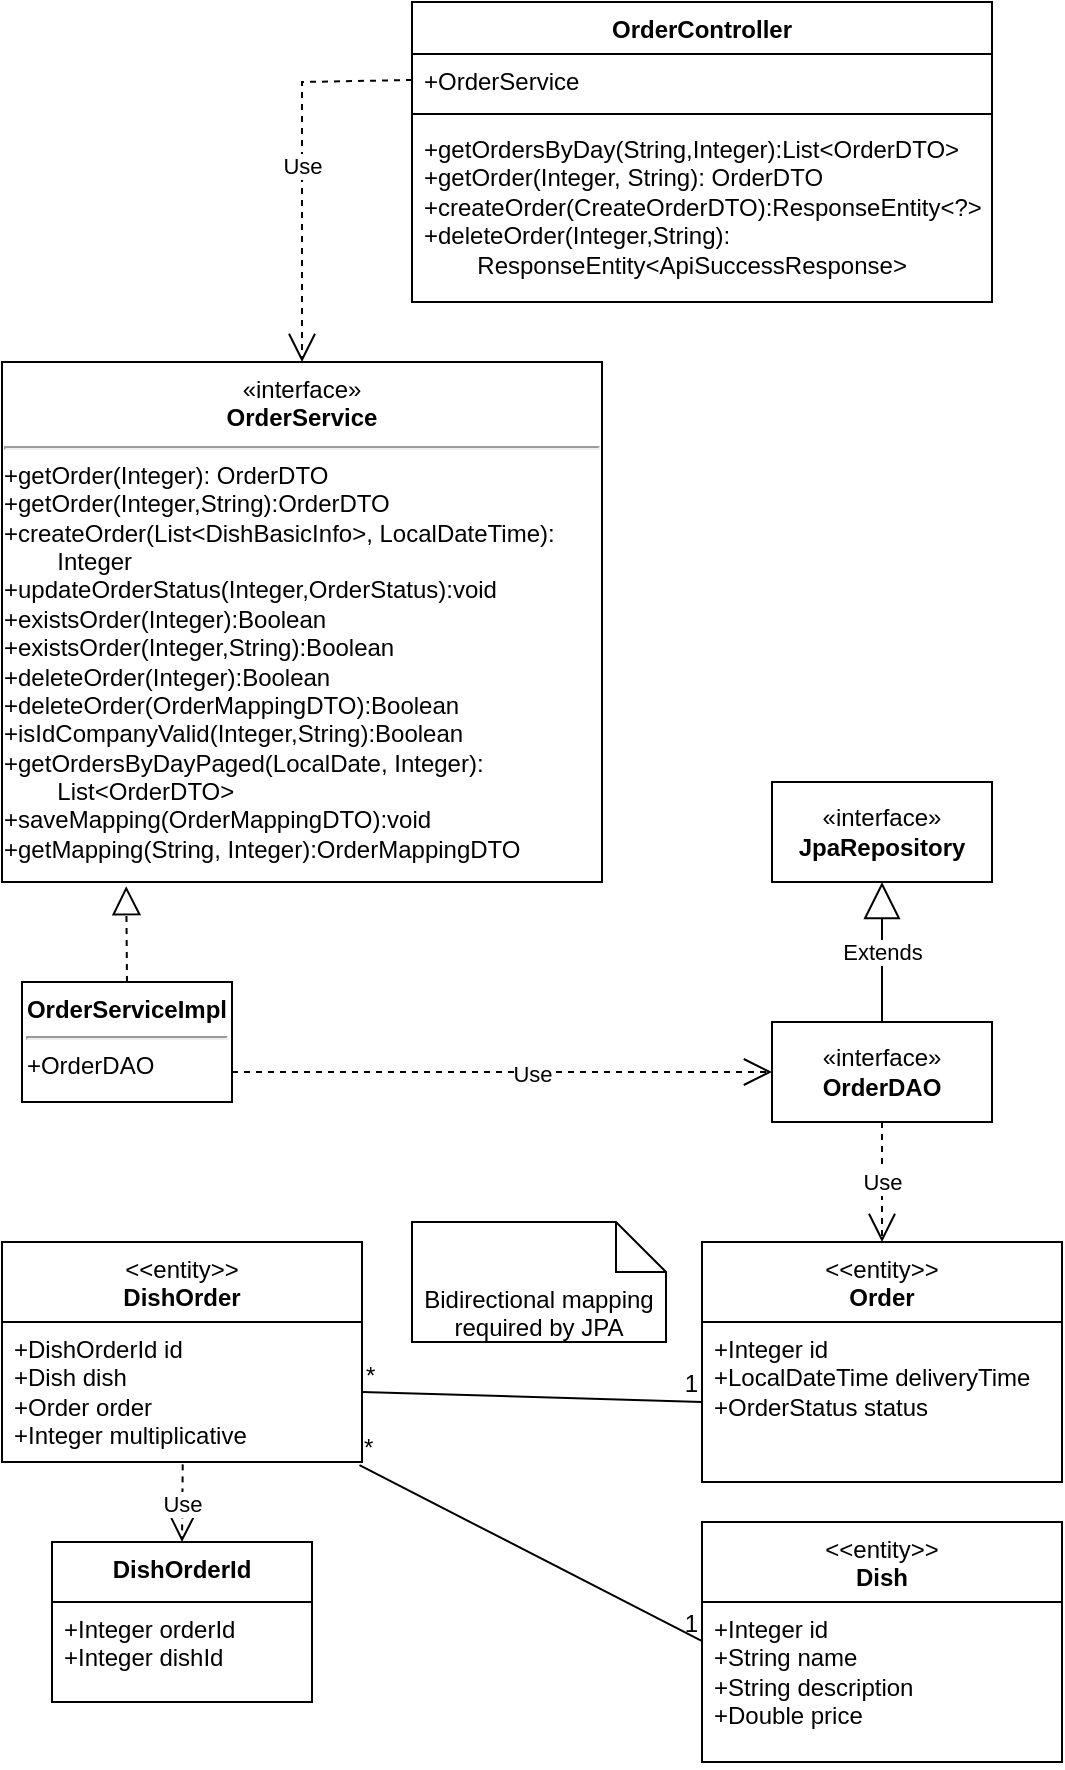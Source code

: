 <mxfile version="28.1.1">
  <diagram name="Pagina-1" id="hfnfr7mTj13Tkj3ul1ha">
    <mxGraphModel dx="1634" dy="1164" grid="1" gridSize="10" guides="1" tooltips="1" connect="1" arrows="1" fold="1" page="1" pageScale="1" pageWidth="827" pageHeight="1169" math="0" shadow="0">
      <root>
        <mxCell id="0" />
        <mxCell id="1" parent="0" />
        <mxCell id="pnaOtwOZcpT6OCIVGch4-1" value="OrderController" style="swimlane;fontStyle=1;align=center;verticalAlign=top;childLayout=stackLayout;horizontal=1;startSize=26;horizontalStack=0;resizeParent=1;resizeParentMax=0;resizeLast=0;collapsible=1;marginBottom=0;whiteSpace=wrap;html=1;" vertex="1" parent="1">
          <mxGeometry x="365" y="160" width="290" height="150" as="geometry" />
        </mxCell>
        <mxCell id="pnaOtwOZcpT6OCIVGch4-2" value="+OrderService" style="text;strokeColor=none;fillColor=none;align=left;verticalAlign=top;spacingLeft=4;spacingRight=4;overflow=hidden;rotatable=0;points=[[0,0.5],[1,0.5]];portConstraint=eastwest;whiteSpace=wrap;html=1;" vertex="1" parent="pnaOtwOZcpT6OCIVGch4-1">
          <mxGeometry y="26" width="290" height="26" as="geometry" />
        </mxCell>
        <mxCell id="pnaOtwOZcpT6OCIVGch4-3" value="" style="line;strokeWidth=1;fillColor=none;align=left;verticalAlign=middle;spacingTop=-1;spacingLeft=3;spacingRight=3;rotatable=0;labelPosition=right;points=[];portConstraint=eastwest;strokeColor=inherit;" vertex="1" parent="pnaOtwOZcpT6OCIVGch4-1">
          <mxGeometry y="52" width="290" height="8" as="geometry" />
        </mxCell>
        <mxCell id="pnaOtwOZcpT6OCIVGch4-4" value="+getOrdersByDay(String,Integer):List&amp;lt;OrderDTO&amp;gt;&lt;div&gt;+getOrder(Integer, String): OrderDTO&lt;/div&gt;&lt;div&gt;+createOrder(CreateOrderDTO):ResponseEntity&amp;lt;?&amp;gt;&lt;/div&gt;&lt;div&gt;+deleteOrder(Integer,String):&lt;/div&gt;&lt;div&gt;&lt;span style=&quot;white-space: pre;&quot;&gt;&#x9;&lt;/span&gt;ResponseEntity&amp;lt;ApiSuccessResponse&amp;gt;&lt;/div&gt;&lt;div&gt;&lt;br&gt;&lt;/div&gt;" style="text;strokeColor=none;fillColor=none;align=left;verticalAlign=top;spacingLeft=4;spacingRight=4;overflow=hidden;rotatable=0;points=[[0,0.5],[1,0.5]];portConstraint=eastwest;whiteSpace=wrap;html=1;" vertex="1" parent="pnaOtwOZcpT6OCIVGch4-1">
          <mxGeometry y="60" width="290" height="90" as="geometry" />
        </mxCell>
        <mxCell id="pnaOtwOZcpT6OCIVGch4-9" value="«interface»&lt;br&gt;&lt;b&gt;OrderService&lt;/b&gt;&lt;hr&gt;&lt;div style=&quot;text-align: left;&quot;&gt;+getOrder(Integer): OrderDTO&lt;/div&gt;&lt;div style=&quot;text-align: left;&quot;&gt;+getOrder(Integer,String):OrderDTO&lt;/div&gt;&lt;div style=&quot;text-align: left;&quot;&gt;+createOrder(List&amp;lt;DishBasicInfo&amp;gt;, LocalDateTime): &lt;span style=&quot;white-space: pre;&quot;&gt;&#x9;&lt;/span&gt;Integer&lt;/div&gt;&lt;div style=&quot;text-align: left;&quot;&gt;+updateOrderStatus(Integer,OrderStatus):void&lt;/div&gt;&lt;div style=&quot;text-align: left;&quot;&gt;+existsOrder(Integer):Boolean&lt;/div&gt;&lt;div style=&quot;text-align: left;&quot;&gt;+existsOrder(Integer,String):Boolean&lt;/div&gt;&lt;div style=&quot;text-align: left;&quot;&gt;+deleteOrder(Integer):Boolean&lt;/div&gt;&lt;div style=&quot;text-align: left;&quot;&gt;+deleteOrder(OrderMappingDTO):Boolean&lt;/div&gt;&lt;div style=&quot;text-align: left;&quot;&gt;+isIdCompanyValid(Integer,String):Boolean&lt;/div&gt;&lt;div style=&quot;text-align: left;&quot;&gt;+getOrdersByDayPaged(LocalDate, Integer):&lt;/div&gt;&lt;div style=&quot;text-align: left;&quot;&gt;&lt;span style=&quot;white-space: pre;&quot;&gt;&#x9;List&amp;lt;OrderDTO&amp;gt;&lt;/span&gt;&lt;/div&gt;&lt;div style=&quot;text-align: left;&quot;&gt;+saveMapping(OrderMappingDTO):void&lt;/div&gt;&lt;div style=&quot;text-align: left;&quot;&gt;+getMapping(String, Integer):OrderMappingDTO&lt;/div&gt;" style="html=1;whiteSpace=wrap;verticalAlign=top;" vertex="1" parent="1">
          <mxGeometry x="160" y="340" width="300" height="260" as="geometry" />
        </mxCell>
        <mxCell id="pnaOtwOZcpT6OCIVGch4-11" value="&lt;b&gt;OrderServiceImpl&lt;/b&gt;&lt;div&gt;&lt;hr&gt;&lt;div style=&quot;text-align: left;&quot;&gt;+OrderDAO&lt;/div&gt;&lt;div style=&quot;text-align: left;&quot;&gt;&lt;br&gt;&lt;/div&gt;&lt;/div&gt;" style="html=1;whiteSpace=wrap;verticalAlign=top;" vertex="1" parent="1">
          <mxGeometry x="170" y="650" width="105" height="60" as="geometry" />
        </mxCell>
        <mxCell id="pnaOtwOZcpT6OCIVGch4-13" value="" style="endArrow=block;dashed=1;endFill=0;endSize=12;html=1;rounded=0;entryX=0.207;entryY=1.008;entryDx=0;entryDy=0;exitX=0.5;exitY=0;exitDx=0;exitDy=0;entryPerimeter=0;" edge="1" parent="1" source="pnaOtwOZcpT6OCIVGch4-11" target="pnaOtwOZcpT6OCIVGch4-9">
          <mxGeometry width="160" relative="1" as="geometry">
            <mxPoint x="310" y="710" as="sourcePoint" />
            <mxPoint x="470" y="710" as="targetPoint" />
          </mxGeometry>
        </mxCell>
        <mxCell id="pnaOtwOZcpT6OCIVGch4-14" value="Use" style="endArrow=open;endSize=12;dashed=1;html=1;rounded=0;entryX=0.5;entryY=0;entryDx=0;entryDy=0;exitX=0;exitY=0.5;exitDx=0;exitDy=0;" edge="1" parent="1" source="pnaOtwOZcpT6OCIVGch4-2" target="pnaOtwOZcpT6OCIVGch4-9">
          <mxGeometry width="160" relative="1" as="geometry">
            <mxPoint x="360" y="200" as="sourcePoint" />
            <mxPoint x="520" y="200" as="targetPoint" />
            <Array as="points">
              <mxPoint x="310" y="200" />
            </Array>
          </mxGeometry>
        </mxCell>
        <mxCell id="pnaOtwOZcpT6OCIVGch4-15" value="«interface»&lt;br&gt;&lt;b&gt;JpaRepository&lt;/b&gt;" style="html=1;whiteSpace=wrap;" vertex="1" parent="1">
          <mxGeometry x="545" y="550" width="110" height="50" as="geometry" />
        </mxCell>
        <mxCell id="pnaOtwOZcpT6OCIVGch4-16" value="«interface»&lt;br&gt;&lt;b&gt;OrderDAO&lt;/b&gt;" style="html=1;whiteSpace=wrap;" vertex="1" parent="1">
          <mxGeometry x="545" y="670" width="110" height="50" as="geometry" />
        </mxCell>
        <mxCell id="pnaOtwOZcpT6OCIVGch4-18" value="Use" style="endArrow=open;endSize=12;dashed=1;html=1;rounded=0;exitX=1;exitY=0.75;exitDx=0;exitDy=0;entryX=0;entryY=0.5;entryDx=0;entryDy=0;" edge="1" parent="1" source="pnaOtwOZcpT6OCIVGch4-11" target="pnaOtwOZcpT6OCIVGch4-16">
          <mxGeometry x="0.106" width="160" relative="1" as="geometry">
            <mxPoint x="470" y="690" as="sourcePoint" />
            <mxPoint x="630" y="690" as="targetPoint" />
            <Array as="points">
              <mxPoint x="510" y="695" />
            </Array>
            <mxPoint y="1" as="offset" />
          </mxGeometry>
        </mxCell>
        <mxCell id="pnaOtwOZcpT6OCIVGch4-19" value="Extends" style="endArrow=block;endSize=16;endFill=0;html=1;rounded=0;exitX=0.5;exitY=0;exitDx=0;exitDy=0;entryX=0.5;entryY=1;entryDx=0;entryDy=0;" edge="1" parent="1" source="pnaOtwOZcpT6OCIVGch4-16" target="pnaOtwOZcpT6OCIVGch4-15">
          <mxGeometry width="160" relative="1" as="geometry">
            <mxPoint x="620" y="420" as="sourcePoint" />
            <mxPoint x="780" y="420" as="targetPoint" />
          </mxGeometry>
        </mxCell>
        <mxCell id="pnaOtwOZcpT6OCIVGch4-24" value="&lt;span style=&quot;font-weight: 400;&quot;&gt;&amp;lt;&amp;lt;entity&amp;gt;&amp;gt;&lt;/span&gt;&lt;div&gt;Order&lt;/div&gt;" style="swimlane;fontStyle=1;align=center;verticalAlign=top;childLayout=stackLayout;horizontal=1;startSize=40;horizontalStack=0;resizeParent=1;resizeParentMax=0;resizeLast=0;collapsible=1;marginBottom=0;whiteSpace=wrap;html=1;" vertex="1" parent="1">
          <mxGeometry x="510" y="780" width="180" height="120" as="geometry">
            <mxRectangle x="590" y="600" width="100" height="40" as="alternateBounds" />
          </mxGeometry>
        </mxCell>
        <mxCell id="pnaOtwOZcpT6OCIVGch4-25" value="+Integer id&lt;div&gt;+LocalDateTime deliveryTime&lt;/div&gt;&lt;div&gt;+OrderStatus status&lt;/div&gt;&lt;div&gt;&lt;div&gt;&lt;br&gt;&lt;/div&gt;&lt;/div&gt;" style="text;strokeColor=none;fillColor=none;align=left;verticalAlign=top;spacingLeft=4;spacingRight=4;overflow=hidden;rotatable=0;points=[[0,0.5],[1,0.5]];portConstraint=eastwest;whiteSpace=wrap;html=1;" vertex="1" parent="pnaOtwOZcpT6OCIVGch4-24">
          <mxGeometry y="40" width="180" height="80" as="geometry" />
        </mxCell>
        <mxCell id="pnaOtwOZcpT6OCIVGch4-29" value="&lt;span style=&quot;font-weight: 400;&quot;&gt;&amp;lt;&amp;lt;entity&amp;gt;&amp;gt;&lt;/span&gt;&lt;div&gt;DishOrder&lt;/div&gt;" style="swimlane;fontStyle=1;align=center;verticalAlign=top;childLayout=stackLayout;horizontal=1;startSize=40;horizontalStack=0;resizeParent=1;resizeParentMax=0;resizeLast=0;collapsible=1;marginBottom=0;whiteSpace=wrap;html=1;" vertex="1" parent="1">
          <mxGeometry x="160" y="780" width="180" height="110" as="geometry">
            <mxRectangle x="590" y="600" width="100" height="40" as="alternateBounds" />
          </mxGeometry>
        </mxCell>
        <mxCell id="pnaOtwOZcpT6OCIVGch4-30" value="+DishOrderId id&lt;div&gt;+Dish dish&lt;/div&gt;&lt;div&gt;+Order order&lt;br&gt;&lt;div&gt;+Integer multiplicative&lt;/div&gt;&lt;/div&gt;" style="text;strokeColor=none;fillColor=none;align=left;verticalAlign=top;spacingLeft=4;spacingRight=4;overflow=hidden;rotatable=0;points=[[0,0.5],[1,0.5]];portConstraint=eastwest;whiteSpace=wrap;html=1;" vertex="1" parent="pnaOtwOZcpT6OCIVGch4-29">
          <mxGeometry y="40" width="180" height="70" as="geometry" />
        </mxCell>
        <mxCell id="pnaOtwOZcpT6OCIVGch4-31" value="Use" style="endArrow=open;endSize=12;dashed=1;html=1;rounded=0;entryX=0.5;entryY=0;entryDx=0;entryDy=0;exitX=0.5;exitY=1;exitDx=0;exitDy=0;" edge="1" parent="1" source="pnaOtwOZcpT6OCIVGch4-16" target="pnaOtwOZcpT6OCIVGch4-24">
          <mxGeometry width="160" relative="1" as="geometry">
            <mxPoint x="360" y="760" as="sourcePoint" />
            <mxPoint x="520" y="760" as="targetPoint" />
          </mxGeometry>
        </mxCell>
        <mxCell id="pnaOtwOZcpT6OCIVGch4-32" value="DishOrderId" style="swimlane;fontStyle=1;align=center;verticalAlign=top;childLayout=stackLayout;horizontal=1;startSize=30;horizontalStack=0;resizeParent=1;resizeParentMax=0;resizeLast=0;collapsible=1;marginBottom=0;whiteSpace=wrap;html=1;" vertex="1" parent="1">
          <mxGeometry x="185" y="930" width="130" height="80" as="geometry">
            <mxRectangle x="590" y="600" width="100" height="40" as="alternateBounds" />
          </mxGeometry>
        </mxCell>
        <mxCell id="pnaOtwOZcpT6OCIVGch4-33" value="+Integer orderId&lt;div&gt;+Integer dishId&lt;/div&gt;" style="text;strokeColor=none;fillColor=none;align=left;verticalAlign=top;spacingLeft=4;spacingRight=4;overflow=hidden;rotatable=0;points=[[0,0.5],[1,0.5]];portConstraint=eastwest;whiteSpace=wrap;html=1;" vertex="1" parent="pnaOtwOZcpT6OCIVGch4-32">
          <mxGeometry y="30" width="130" height="50" as="geometry" />
        </mxCell>
        <mxCell id="pnaOtwOZcpT6OCIVGch4-36" value="&lt;span style=&quot;font-weight: 400;&quot;&gt;&amp;lt;&amp;lt;entity&amp;gt;&amp;gt;&lt;/span&gt;&lt;div&gt;Dish&lt;/div&gt;" style="swimlane;fontStyle=1;align=center;verticalAlign=top;childLayout=stackLayout;horizontal=1;startSize=40;horizontalStack=0;resizeParent=1;resizeParentMax=0;resizeLast=0;collapsible=1;marginBottom=0;whiteSpace=wrap;html=1;" vertex="1" parent="1">
          <mxGeometry x="510" y="920" width="180" height="120" as="geometry">
            <mxRectangle x="590" y="600" width="100" height="40" as="alternateBounds" />
          </mxGeometry>
        </mxCell>
        <mxCell id="pnaOtwOZcpT6OCIVGch4-37" value="&lt;div&gt;&lt;div&gt;+Integer id&lt;/div&gt;&lt;/div&gt;&lt;div&gt;+String name&lt;/div&gt;&lt;div&gt;+String description&lt;/div&gt;&lt;div&gt;+Double price&lt;/div&gt;" style="text;strokeColor=none;fillColor=none;align=left;verticalAlign=top;spacingLeft=4;spacingRight=4;overflow=hidden;rotatable=0;points=[[0,0.5],[1,0.5]];portConstraint=eastwest;whiteSpace=wrap;html=1;" vertex="1" parent="pnaOtwOZcpT6OCIVGch4-36">
          <mxGeometry y="40" width="180" height="80" as="geometry" />
        </mxCell>
        <mxCell id="pnaOtwOZcpT6OCIVGch4-40" value="" style="endArrow=none;html=1;rounded=0;entryX=0;entryY=0.5;entryDx=0;entryDy=0;exitX=1;exitY=0.5;exitDx=0;exitDy=0;" edge="1" parent="1" source="pnaOtwOZcpT6OCIVGch4-30" target="pnaOtwOZcpT6OCIVGch4-25">
          <mxGeometry relative="1" as="geometry">
            <mxPoint x="360" y="850" as="sourcePoint" />
            <mxPoint x="520" y="850" as="targetPoint" />
          </mxGeometry>
        </mxCell>
        <mxCell id="pnaOtwOZcpT6OCIVGch4-41" value="*" style="resizable=0;html=1;whiteSpace=wrap;align=left;verticalAlign=bottom;" connectable="0" vertex="1" parent="pnaOtwOZcpT6OCIVGch4-40">
          <mxGeometry x="-1" relative="1" as="geometry" />
        </mxCell>
        <mxCell id="pnaOtwOZcpT6OCIVGch4-42" value="1" style="resizable=0;html=1;whiteSpace=wrap;align=right;verticalAlign=bottom;" connectable="0" vertex="1" parent="pnaOtwOZcpT6OCIVGch4-40">
          <mxGeometry x="1" relative="1" as="geometry" />
        </mxCell>
        <mxCell id="pnaOtwOZcpT6OCIVGch4-43" value="Use" style="endArrow=open;endSize=12;dashed=1;html=1;rounded=0;entryX=0.5;entryY=0;entryDx=0;entryDy=0;exitX=0.502;exitY=1.017;exitDx=0;exitDy=0;exitPerimeter=0;" edge="1" parent="1" source="pnaOtwOZcpT6OCIVGch4-30" target="pnaOtwOZcpT6OCIVGch4-32">
          <mxGeometry width="160" relative="1" as="geometry">
            <mxPoint x="300" y="920" as="sourcePoint" />
            <mxPoint x="510" y="840" as="targetPoint" />
          </mxGeometry>
        </mxCell>
        <mxCell id="pnaOtwOZcpT6OCIVGch4-44" value="" style="endArrow=none;html=1;rounded=0;entryX=-0.001;entryY=0.243;entryDx=0;entryDy=0;entryPerimeter=0;exitX=0.993;exitY=1.023;exitDx=0;exitDy=0;exitPerimeter=0;" edge="1" parent="1" source="pnaOtwOZcpT6OCIVGch4-30" target="pnaOtwOZcpT6OCIVGch4-37">
          <mxGeometry relative="1" as="geometry">
            <mxPoint x="370" y="880" as="sourcePoint" />
            <mxPoint x="530" y="880" as="targetPoint" />
          </mxGeometry>
        </mxCell>
        <mxCell id="pnaOtwOZcpT6OCIVGch4-45" value="*" style="resizable=0;html=1;whiteSpace=wrap;align=left;verticalAlign=bottom;" connectable="0" vertex="1" parent="pnaOtwOZcpT6OCIVGch4-44">
          <mxGeometry x="-1" relative="1" as="geometry" />
        </mxCell>
        <mxCell id="pnaOtwOZcpT6OCIVGch4-46" value="1" style="resizable=0;html=1;whiteSpace=wrap;align=right;verticalAlign=bottom;" connectable="0" vertex="1" parent="pnaOtwOZcpT6OCIVGch4-44">
          <mxGeometry x="1" relative="1" as="geometry" />
        </mxCell>
        <mxCell id="pnaOtwOZcpT6OCIVGch4-47" value="Bidirectional mapping required by JPA" style="shape=note2;boundedLbl=1;whiteSpace=wrap;html=1;size=25;verticalAlign=top;align=center;" vertex="1" parent="1">
          <mxGeometry x="365" y="770" width="127" height="60" as="geometry" />
        </mxCell>
      </root>
    </mxGraphModel>
  </diagram>
</mxfile>

